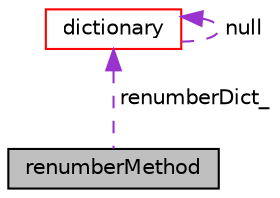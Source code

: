 digraph "renumberMethod"
{
  bgcolor="transparent";
  edge [fontname="Helvetica",fontsize="10",labelfontname="Helvetica",labelfontsize="10"];
  node [fontname="Helvetica",fontsize="10",shape=record];
  Node8 [label="renumberMethod",height=0.2,width=0.4,color="black", fillcolor="grey75", style="filled", fontcolor="black"];
  Node9 -> Node8 [dir="back",color="darkorchid3",fontsize="10",style="dashed",label=" renumberDict_" ,fontname="Helvetica"];
  Node9 [label="dictionary",height=0.2,width=0.4,color="red",URL="$a27129.html",tooltip="A list of keyword definitions, which are a keyword followed by any number of values (e..."];
  Node9 -> Node9 [dir="back",color="darkorchid3",fontsize="10",style="dashed",label=" null" ,fontname="Helvetica"];
}
